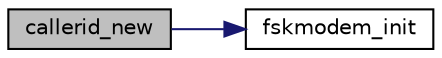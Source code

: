 digraph "callerid_new"
{
  edge [fontname="Helvetica",fontsize="10",labelfontname="Helvetica",labelfontsize="10"];
  node [fontname="Helvetica",fontsize="10",shape=record];
  rankdir="LR";
  Node1 [label="callerid_new",height=0.2,width=0.4,color="black", fillcolor="grey75", style="filled", fontcolor="black"];
  Node1 -> Node2 [color="midnightblue",fontsize="10",style="solid",fontname="Helvetica"];
  Node2 [label="fskmodem_init",height=0.2,width=0.4,color="black", fillcolor="white", style="filled",URL="$fskmodem_8c.html#a183afaf79ee92e26e8aacd129d9be3cb",tooltip="Initialize the FSK data. "];
}
